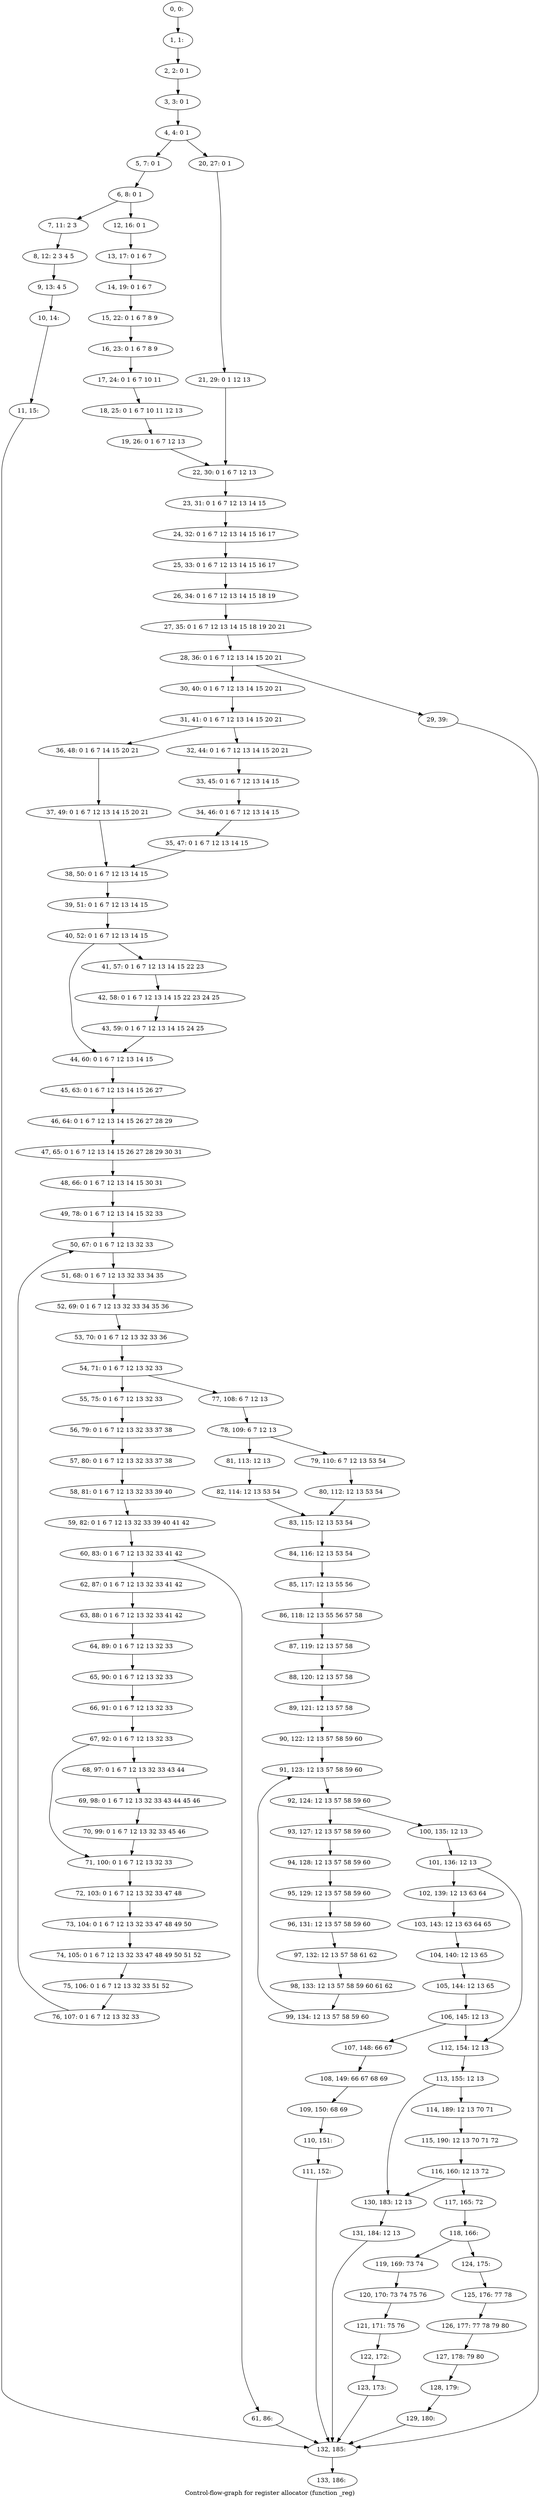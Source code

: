 digraph G {
graph [label="Control-flow-graph for register allocator (function _reg)"]
0[label="0, 0: "];
1[label="1, 1: "];
2[label="2, 2: 0 1 "];
3[label="3, 3: 0 1 "];
4[label="4, 4: 0 1 "];
5[label="5, 7: 0 1 "];
6[label="6, 8: 0 1 "];
7[label="7, 11: 2 3 "];
8[label="8, 12: 2 3 4 5 "];
9[label="9, 13: 4 5 "];
10[label="10, 14: "];
11[label="11, 15: "];
12[label="12, 16: 0 1 "];
13[label="13, 17: 0 1 6 7 "];
14[label="14, 19: 0 1 6 7 "];
15[label="15, 22: 0 1 6 7 8 9 "];
16[label="16, 23: 0 1 6 7 8 9 "];
17[label="17, 24: 0 1 6 7 10 11 "];
18[label="18, 25: 0 1 6 7 10 11 12 13 "];
19[label="19, 26: 0 1 6 7 12 13 "];
20[label="20, 27: 0 1 "];
21[label="21, 29: 0 1 12 13 "];
22[label="22, 30: 0 1 6 7 12 13 "];
23[label="23, 31: 0 1 6 7 12 13 14 15 "];
24[label="24, 32: 0 1 6 7 12 13 14 15 16 17 "];
25[label="25, 33: 0 1 6 7 12 13 14 15 16 17 "];
26[label="26, 34: 0 1 6 7 12 13 14 15 18 19 "];
27[label="27, 35: 0 1 6 7 12 13 14 15 18 19 20 21 "];
28[label="28, 36: 0 1 6 7 12 13 14 15 20 21 "];
29[label="29, 39: "];
30[label="30, 40: 0 1 6 7 12 13 14 15 20 21 "];
31[label="31, 41: 0 1 6 7 12 13 14 15 20 21 "];
32[label="32, 44: 0 1 6 7 12 13 14 15 20 21 "];
33[label="33, 45: 0 1 6 7 12 13 14 15 "];
34[label="34, 46: 0 1 6 7 12 13 14 15 "];
35[label="35, 47: 0 1 6 7 12 13 14 15 "];
36[label="36, 48: 0 1 6 7 14 15 20 21 "];
37[label="37, 49: 0 1 6 7 12 13 14 15 20 21 "];
38[label="38, 50: 0 1 6 7 12 13 14 15 "];
39[label="39, 51: 0 1 6 7 12 13 14 15 "];
40[label="40, 52: 0 1 6 7 12 13 14 15 "];
41[label="41, 57: 0 1 6 7 12 13 14 15 22 23 "];
42[label="42, 58: 0 1 6 7 12 13 14 15 22 23 24 25 "];
43[label="43, 59: 0 1 6 7 12 13 14 15 24 25 "];
44[label="44, 60: 0 1 6 7 12 13 14 15 "];
45[label="45, 63: 0 1 6 7 12 13 14 15 26 27 "];
46[label="46, 64: 0 1 6 7 12 13 14 15 26 27 28 29 "];
47[label="47, 65: 0 1 6 7 12 13 14 15 26 27 28 29 30 31 "];
48[label="48, 66: 0 1 6 7 12 13 14 15 30 31 "];
49[label="49, 78: 0 1 6 7 12 13 14 15 32 33 "];
50[label="50, 67: 0 1 6 7 12 13 32 33 "];
51[label="51, 68: 0 1 6 7 12 13 32 33 34 35 "];
52[label="52, 69: 0 1 6 7 12 13 32 33 34 35 36 "];
53[label="53, 70: 0 1 6 7 12 13 32 33 36 "];
54[label="54, 71: 0 1 6 7 12 13 32 33 "];
55[label="55, 75: 0 1 6 7 12 13 32 33 "];
56[label="56, 79: 0 1 6 7 12 13 32 33 37 38 "];
57[label="57, 80: 0 1 6 7 12 13 32 33 37 38 "];
58[label="58, 81: 0 1 6 7 12 13 32 33 39 40 "];
59[label="59, 82: 0 1 6 7 12 13 32 33 39 40 41 42 "];
60[label="60, 83: 0 1 6 7 12 13 32 33 41 42 "];
61[label="61, 86: "];
62[label="62, 87: 0 1 6 7 12 13 32 33 41 42 "];
63[label="63, 88: 0 1 6 7 12 13 32 33 41 42 "];
64[label="64, 89: 0 1 6 7 12 13 32 33 "];
65[label="65, 90: 0 1 6 7 12 13 32 33 "];
66[label="66, 91: 0 1 6 7 12 13 32 33 "];
67[label="67, 92: 0 1 6 7 12 13 32 33 "];
68[label="68, 97: 0 1 6 7 12 13 32 33 43 44 "];
69[label="69, 98: 0 1 6 7 12 13 32 33 43 44 45 46 "];
70[label="70, 99: 0 1 6 7 12 13 32 33 45 46 "];
71[label="71, 100: 0 1 6 7 12 13 32 33 "];
72[label="72, 103: 0 1 6 7 12 13 32 33 47 48 "];
73[label="73, 104: 0 1 6 7 12 13 32 33 47 48 49 50 "];
74[label="74, 105: 0 1 6 7 12 13 32 33 47 48 49 50 51 52 "];
75[label="75, 106: 0 1 6 7 12 13 32 33 51 52 "];
76[label="76, 107: 0 1 6 7 12 13 32 33 "];
77[label="77, 108: 6 7 12 13 "];
78[label="78, 109: 6 7 12 13 "];
79[label="79, 110: 6 7 12 13 53 54 "];
80[label="80, 112: 12 13 53 54 "];
81[label="81, 113: 12 13 "];
82[label="82, 114: 12 13 53 54 "];
83[label="83, 115: 12 13 53 54 "];
84[label="84, 116: 12 13 53 54 "];
85[label="85, 117: 12 13 55 56 "];
86[label="86, 118: 12 13 55 56 57 58 "];
87[label="87, 119: 12 13 57 58 "];
88[label="88, 120: 12 13 57 58 "];
89[label="89, 121: 12 13 57 58 "];
90[label="90, 122: 12 13 57 58 59 60 "];
91[label="91, 123: 12 13 57 58 59 60 "];
92[label="92, 124: 12 13 57 58 59 60 "];
93[label="93, 127: 12 13 57 58 59 60 "];
94[label="94, 128: 12 13 57 58 59 60 "];
95[label="95, 129: 12 13 57 58 59 60 "];
96[label="96, 131: 12 13 57 58 59 60 "];
97[label="97, 132: 12 13 57 58 61 62 "];
98[label="98, 133: 12 13 57 58 59 60 61 62 "];
99[label="99, 134: 12 13 57 58 59 60 "];
100[label="100, 135: 12 13 "];
101[label="101, 136: 12 13 "];
102[label="102, 139: 12 13 63 64 "];
103[label="103, 143: 12 13 63 64 65 "];
104[label="104, 140: 12 13 65 "];
105[label="105, 144: 12 13 65 "];
106[label="106, 145: 12 13 "];
107[label="107, 148: 66 67 "];
108[label="108, 149: 66 67 68 69 "];
109[label="109, 150: 68 69 "];
110[label="110, 151: "];
111[label="111, 152: "];
112[label="112, 154: 12 13 "];
113[label="113, 155: 12 13 "];
114[label="114, 189: 12 13 70 71 "];
115[label="115, 190: 12 13 70 71 72 "];
116[label="116, 160: 12 13 72 "];
117[label="117, 165: 72 "];
118[label="118, 166: "];
119[label="119, 169: 73 74 "];
120[label="120, 170: 73 74 75 76 "];
121[label="121, 171: 75 76 "];
122[label="122, 172: "];
123[label="123, 173: "];
124[label="124, 175: "];
125[label="125, 176: 77 78 "];
126[label="126, 177: 77 78 79 80 "];
127[label="127, 178: 79 80 "];
128[label="128, 179: "];
129[label="129, 180: "];
130[label="130, 183: 12 13 "];
131[label="131, 184: 12 13 "];
132[label="132, 185: "];
133[label="133, 186: "];
0->1 ;
1->2 ;
2->3 ;
3->4 ;
4->5 ;
4->20 ;
5->6 ;
6->7 ;
6->12 ;
7->8 ;
8->9 ;
9->10 ;
10->11 ;
11->132 ;
12->13 ;
13->14 ;
14->15 ;
15->16 ;
16->17 ;
17->18 ;
18->19 ;
19->22 ;
20->21 ;
21->22 ;
22->23 ;
23->24 ;
24->25 ;
25->26 ;
26->27 ;
27->28 ;
28->29 ;
28->30 ;
29->132 ;
30->31 ;
31->32 ;
31->36 ;
32->33 ;
33->34 ;
34->35 ;
35->38 ;
36->37 ;
37->38 ;
38->39 ;
39->40 ;
40->41 ;
40->44 ;
41->42 ;
42->43 ;
43->44 ;
44->45 ;
45->46 ;
46->47 ;
47->48 ;
48->49 ;
49->50 ;
50->51 ;
51->52 ;
52->53 ;
53->54 ;
54->55 ;
54->77 ;
55->56 ;
56->57 ;
57->58 ;
58->59 ;
59->60 ;
60->61 ;
60->62 ;
61->132 ;
62->63 ;
63->64 ;
64->65 ;
65->66 ;
66->67 ;
67->68 ;
67->71 ;
68->69 ;
69->70 ;
70->71 ;
71->72 ;
72->73 ;
73->74 ;
74->75 ;
75->76 ;
76->50 ;
77->78 ;
78->79 ;
78->81 ;
79->80 ;
80->83 ;
81->82 ;
82->83 ;
83->84 ;
84->85 ;
85->86 ;
86->87 ;
87->88 ;
88->89 ;
89->90 ;
90->91 ;
91->92 ;
92->93 ;
92->100 ;
93->94 ;
94->95 ;
95->96 ;
96->97 ;
97->98 ;
98->99 ;
99->91 ;
100->101 ;
101->102 ;
101->112 ;
102->103 ;
103->104 ;
104->105 ;
105->106 ;
106->107 ;
106->112 ;
107->108 ;
108->109 ;
109->110 ;
110->111 ;
111->132 ;
112->113 ;
113->114 ;
113->130 ;
114->115 ;
115->116 ;
116->117 ;
116->130 ;
117->118 ;
118->119 ;
118->124 ;
119->120 ;
120->121 ;
121->122 ;
122->123 ;
123->132 ;
124->125 ;
125->126 ;
126->127 ;
127->128 ;
128->129 ;
129->132 ;
130->131 ;
131->132 ;
132->133 ;
}
